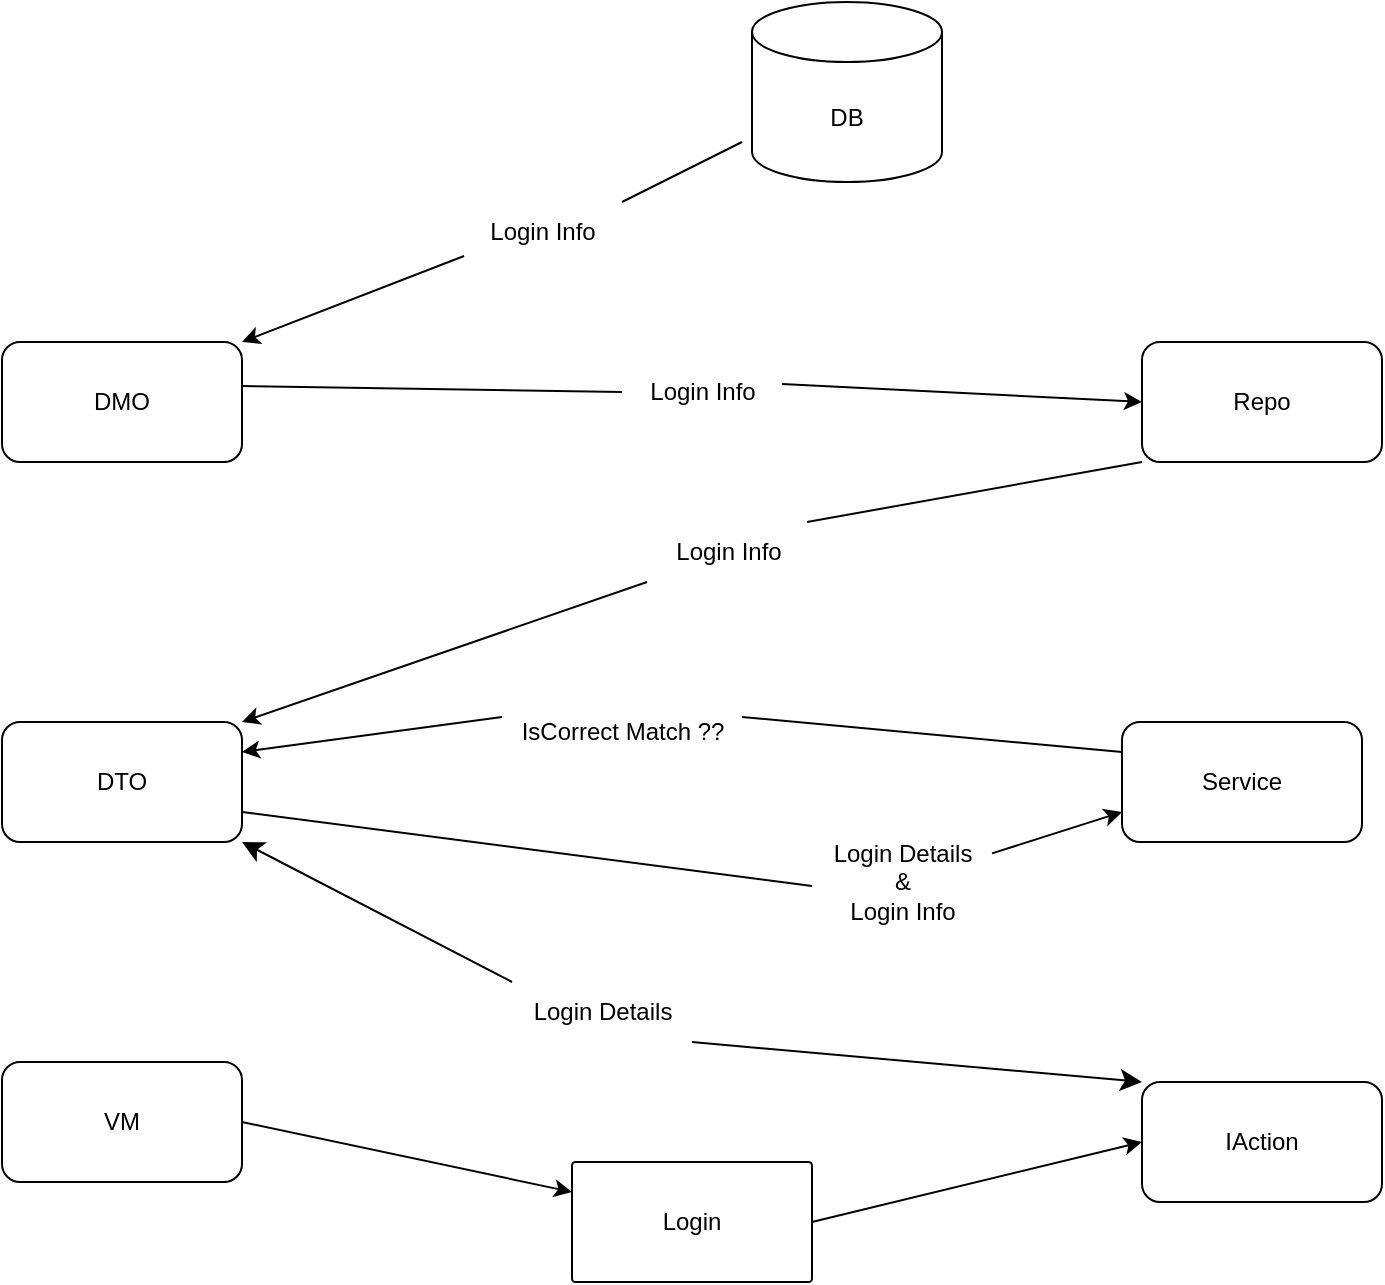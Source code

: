 <mxfile>
    <diagram id="FRIKgJHDZl2i6sJ61jZt" name="Page-1">
        <mxGraphModel dx="930" dy="767" grid="1" gridSize="10" guides="1" tooltips="1" connect="1" arrows="1" fold="1" page="1" pageScale="1" pageWidth="850" pageHeight="1100" math="0" shadow="0">
            <root>
                <mxCell id="0"/>
                <mxCell id="1" parent="0"/>
                <mxCell id="2" value="DMO" style="rounded=1;whiteSpace=wrap;html=1;" parent="1" vertex="1">
                    <mxGeometry x="80" y="180" width="120" height="60" as="geometry"/>
                </mxCell>
                <mxCell id="3" value="DTO" style="rounded=1;whiteSpace=wrap;html=1;" parent="1" vertex="1">
                    <mxGeometry x="80" y="370" width="120" height="60" as="geometry"/>
                </mxCell>
                <mxCell id="4" value="VM" style="rounded=1;whiteSpace=wrap;html=1;" parent="1" vertex="1">
                    <mxGeometry x="80" y="540" width="120" height="60" as="geometry"/>
                </mxCell>
                <mxCell id="5" value="Repo" style="rounded=1;whiteSpace=wrap;html=1;" parent="1" vertex="1">
                    <mxGeometry x="650" y="180" width="120" height="60" as="geometry"/>
                </mxCell>
                <mxCell id="6" value="Service" style="rounded=1;whiteSpace=wrap;html=1;" parent="1" vertex="1">
                    <mxGeometry x="640" y="370" width="120" height="60" as="geometry"/>
                </mxCell>
                <mxCell id="7" value="IAction" style="rounded=1;whiteSpace=wrap;html=1;" parent="1" vertex="1">
                    <mxGeometry x="650" y="550" width="120" height="60" as="geometry"/>
                </mxCell>
                <mxCell id="8" value="Login" style="rounded=1;whiteSpace=wrap;html=1;arcSize=3;" parent="1" vertex="1">
                    <mxGeometry x="365" y="590" width="120" height="60" as="geometry"/>
                </mxCell>
                <mxCell id="9" value="" style="endArrow=classic;html=1;exitX=1;exitY=0.5;exitDx=0;exitDy=0;entryX=0;entryY=0.5;entryDx=0;entryDy=0;" parent="1" source="8" target="7" edge="1">
                    <mxGeometry width="50" height="50" relative="1" as="geometry">
                        <mxPoint x="400" y="350" as="sourcePoint"/>
                        <mxPoint x="450" y="300" as="targetPoint"/>
                    </mxGeometry>
                </mxCell>
                <mxCell id="10" value="" style="endArrow=classic;html=1;exitX=1;exitY=0.5;exitDx=0;exitDy=0;entryX=0;entryY=0.25;entryDx=0;entryDy=0;" parent="1" source="4" target="8" edge="1">
                    <mxGeometry width="50" height="50" relative="1" as="geometry">
                        <mxPoint x="290" y="280" as="sourcePoint"/>
                        <mxPoint x="360" y="300" as="targetPoint"/>
                    </mxGeometry>
                </mxCell>
                <mxCell id="20" value="" style="endArrow=classic;html=1;entryX=1;entryY=0;entryDx=0;entryDy=0;exitX=0;exitY=1;exitDx=0;exitDy=0;startArrow=none;" parent="1" source="21" target="3" edge="1">
                    <mxGeometry width="50" height="50" relative="1" as="geometry">
                        <mxPoint x="660" y="210" as="sourcePoint"/>
                        <mxPoint x="710" y="160" as="targetPoint"/>
                    </mxGeometry>
                </mxCell>
                <mxCell id="22" value="DB" style="shape=cylinder3;whiteSpace=wrap;html=1;boundedLbl=1;backgroundOutline=1;size=15;" parent="1" vertex="1">
                    <mxGeometry x="455" y="10" width="95" height="90" as="geometry"/>
                </mxCell>
                <mxCell id="23" value="" style="endArrow=classic;html=1;exitX=0.013;exitY=0.9;exitDx=0;exitDy=0;exitPerimeter=0;entryX=1;entryY=0;entryDx=0;entryDy=0;startArrow=none;" parent="1" source="24" target="2" edge="1">
                    <mxGeometry width="50" height="50" relative="1" as="geometry">
                        <mxPoint x="400" y="230" as="sourcePoint"/>
                        <mxPoint x="690" y="70" as="targetPoint"/>
                    </mxGeometry>
                </mxCell>
                <mxCell id="25" value="" style="edgeStyle=none;orthogonalLoop=1;jettySize=auto;html=1;endArrow=classic;startArrow=none;endSize=8;startSize=8;exitX=1;exitY=1;exitDx=0;exitDy=0;entryX=0;entryY=0;entryDx=0;entryDy=0;" edge="1" parent="1" source="17" target="7">
                    <mxGeometry width="100" relative="1" as="geometry">
                        <mxPoint x="290" y="370" as="sourcePoint"/>
                        <mxPoint x="390" y="370" as="targetPoint"/>
                        <Array as="points"/>
                    </mxGeometry>
                </mxCell>
                <mxCell id="26" value="" style="edgeStyle=none;orthogonalLoop=1;jettySize=auto;html=1;endArrow=none;startArrow=classic;endSize=8;startSize=8;exitX=1;exitY=1;exitDx=0;exitDy=0;entryX=0;entryY=0;entryDx=0;entryDy=0;" edge="1" parent="1" source="3" target="17">
                    <mxGeometry width="100" relative="1" as="geometry">
                        <mxPoint x="230" y="310" as="sourcePoint"/>
                        <mxPoint x="670" y="420" as="targetPoint"/>
                        <Array as="points"/>
                    </mxGeometry>
                </mxCell>
                <mxCell id="17" value="Login Details" style="text;html=1;align=center;verticalAlign=middle;resizable=0;points=[];autosize=1;strokeColor=none;fillColor=none;" parent="1" vertex="1">
                    <mxGeometry x="335" y="500" width="90" height="30" as="geometry"/>
                </mxCell>
                <mxCell id="29" value="" style="endArrow=none;html=1;entryX=1;entryY=0;entryDx=0;entryDy=0;exitX=0;exitY=1;exitDx=0;exitDy=0;startArrow=none;" edge="1" parent="1" source="5" target="21">
                    <mxGeometry width="50" height="50" relative="1" as="geometry">
                        <mxPoint x="670" y="175" as="sourcePoint"/>
                        <mxPoint x="230" y="250" as="targetPoint"/>
                    </mxGeometry>
                </mxCell>
                <mxCell id="21" value="Login Info" style="text;html=1;align=center;verticalAlign=middle;resizable=0;points=[];autosize=1;strokeColor=none;fillColor=none;" parent="1" vertex="1">
                    <mxGeometry x="402.5" y="270" width="80" height="30" as="geometry"/>
                </mxCell>
                <mxCell id="32" value="" style="endArrow=none;html=1;entryX=1;entryY=0;entryDx=0;entryDy=0;" edge="1" parent="1" target="24">
                    <mxGeometry width="50" height="50" relative="1" as="geometry">
                        <mxPoint x="450" y="80" as="sourcePoint"/>
                        <mxPoint x="200" y="180" as="targetPoint"/>
                    </mxGeometry>
                </mxCell>
                <mxCell id="24" value="Login Info" style="text;html=1;align=center;verticalAlign=middle;resizable=0;points=[];autosize=1;strokeColor=none;fillColor=none;" parent="1" vertex="1">
                    <mxGeometry x="310" y="110" width="80" height="30" as="geometry"/>
                </mxCell>
                <mxCell id="33" value="" style="edgeStyle=none;orthogonalLoop=1;jettySize=auto;html=1;exitX=1;exitY=0.367;exitDx=0;exitDy=0;exitPerimeter=0;entryX=0;entryY=0.5;entryDx=0;entryDy=0;startArrow=none;" edge="1" parent="1" source="34" target="5">
                    <mxGeometry width="100" relative="1" as="geometry">
                        <mxPoint x="330" y="200" as="sourcePoint"/>
                        <mxPoint x="430" y="200" as="targetPoint"/>
                        <Array as="points"/>
                    </mxGeometry>
                </mxCell>
                <mxCell id="35" value="" style="edgeStyle=none;orthogonalLoop=1;jettySize=auto;html=1;exitX=1;exitY=0.367;exitDx=0;exitDy=0;exitPerimeter=0;entryX=0;entryY=0.5;entryDx=0;entryDy=0;endArrow=none;" edge="1" parent="1" source="2" target="34">
                    <mxGeometry width="100" relative="1" as="geometry">
                        <mxPoint x="200" y="202.02" as="sourcePoint"/>
                        <mxPoint x="650" y="205" as="targetPoint"/>
                        <Array as="points"/>
                    </mxGeometry>
                </mxCell>
                <mxCell id="34" value="Login Info" style="text;html=1;align=center;verticalAlign=middle;resizable=0;points=[];autosize=1;strokeColor=none;fillColor=none;" vertex="1" parent="1">
                    <mxGeometry x="390" y="190" width="80" height="30" as="geometry"/>
                </mxCell>
                <mxCell id="36" value="" style="edgeStyle=none;orthogonalLoop=1;jettySize=auto;html=1;entryX=0;entryY=0.75;entryDx=0;entryDy=0;startArrow=none;" edge="1" parent="1" source="37" target="6">
                    <mxGeometry width="100" relative="1" as="geometry">
                        <mxPoint x="370" y="380" as="sourcePoint"/>
                        <mxPoint x="470" y="380" as="targetPoint"/>
                        <Array as="points"/>
                    </mxGeometry>
                </mxCell>
                <mxCell id="38" value="" style="edgeStyle=none;orthogonalLoop=1;jettySize=auto;html=1;exitX=1;exitY=0.75;exitDx=0;exitDy=0;entryX=0;entryY=0.533;entryDx=0;entryDy=0;endArrow=none;entryPerimeter=0;" edge="1" parent="1" source="3" target="37">
                    <mxGeometry width="100" relative="1" as="geometry">
                        <mxPoint x="200" y="415" as="sourcePoint"/>
                        <mxPoint x="640" y="415" as="targetPoint"/>
                        <Array as="points"/>
                    </mxGeometry>
                </mxCell>
                <mxCell id="37" value="Login Details &lt;br&gt;&amp;amp;&lt;br&gt;Login Info" style="text;html=1;align=center;verticalAlign=middle;resizable=0;points=[];autosize=1;strokeColor=none;fillColor=none;" vertex="1" parent="1">
                    <mxGeometry x="485" y="420" width="90" height="60" as="geometry"/>
                </mxCell>
                <mxCell id="39" value="" style="edgeStyle=none;orthogonalLoop=1;jettySize=auto;html=1;entryX=1;entryY=0.25;entryDx=0;entryDy=0;exitX=0;exitY=0.25;exitDx=0;exitDy=0;startArrow=none;" edge="1" parent="1" source="40" target="3">
                    <mxGeometry width="100" relative="1" as="geometry">
                        <mxPoint x="410" y="360" as="sourcePoint"/>
                        <mxPoint x="510" y="360" as="targetPoint"/>
                        <Array as="points"/>
                    </mxGeometry>
                </mxCell>
                <mxCell id="41" value="" style="edgeStyle=none;orthogonalLoop=1;jettySize=auto;html=1;entryX=1;entryY=0.25;entryDx=0;entryDy=0;exitX=0;exitY=0.25;exitDx=0;exitDy=0;endArrow=none;" edge="1" parent="1" source="6" target="40">
                    <mxGeometry width="100" relative="1" as="geometry">
                        <mxPoint x="640" y="385" as="sourcePoint"/>
                        <mxPoint x="200" y="385" as="targetPoint"/>
                        <Array as="points"/>
                    </mxGeometry>
                </mxCell>
                <mxCell id="40" value="IsCorrect Match ??" style="text;html=1;align=center;verticalAlign=middle;resizable=0;points=[];autosize=1;strokeColor=none;fillColor=none;" vertex="1" parent="1">
                    <mxGeometry x="330" y="360" width="120" height="30" as="geometry"/>
                </mxCell>
            </root>
        </mxGraphModel>
    </diagram>
</mxfile>